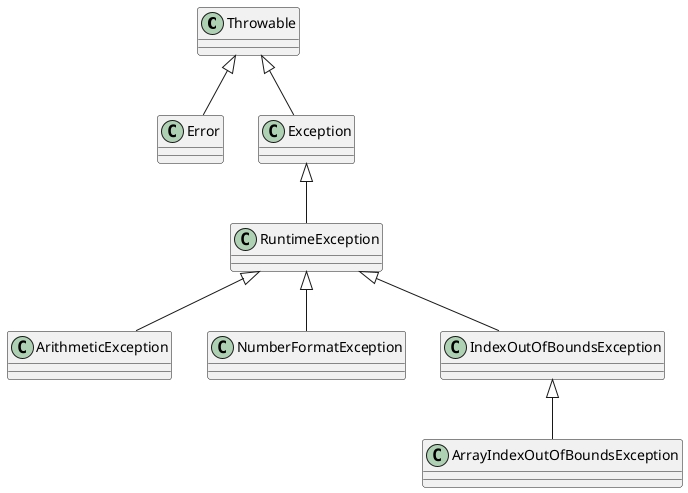 @startuml


Throwable <|-- Error
Throwable <|-- Exception

Exception <|-- RuntimeException

RuntimeException <|-- ArithmeticException
RuntimeException <|-- NumberFormatException
RuntimeException <|-- IndexOutOfBoundsException
IndexOutOfBoundsException <|-- ArrayIndexOutOfBoundsException
@enduml
